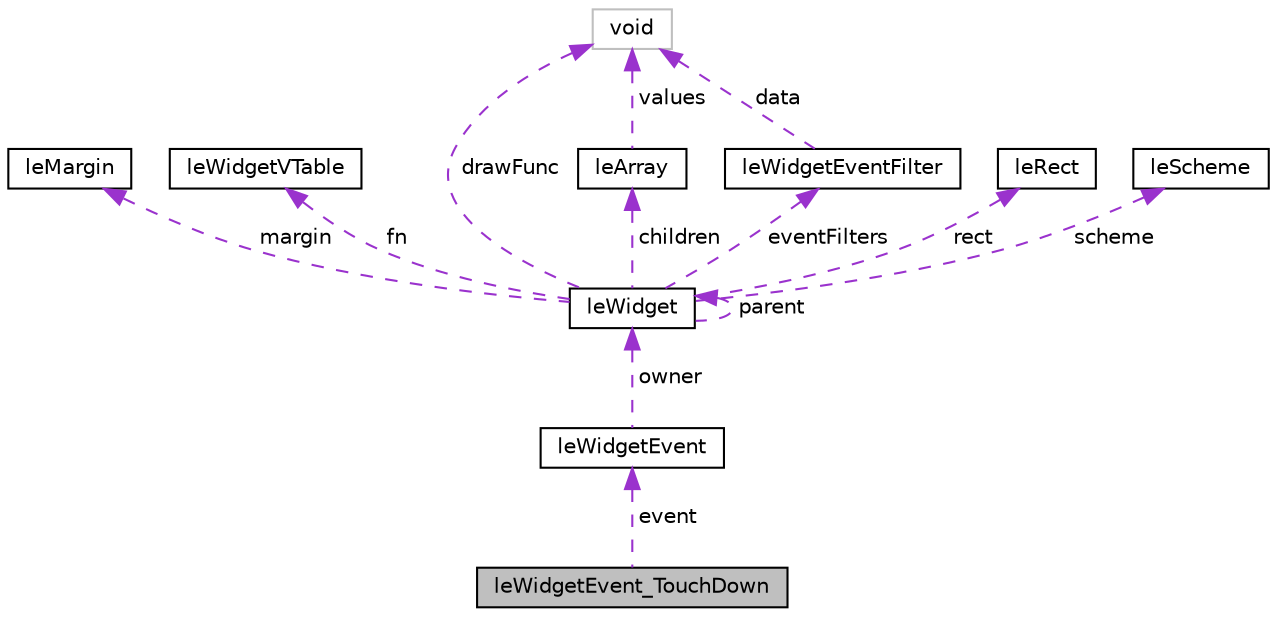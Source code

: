 digraph "leWidgetEvent_TouchDown"
{
 // LATEX_PDF_SIZE
  edge [fontname="Helvetica",fontsize="10",labelfontname="Helvetica",labelfontsize="10"];
  node [fontname="Helvetica",fontsize="10",shape=record];
  Node1 [label="leWidgetEvent_TouchDown",height=0.2,width=0.4,color="black", fillcolor="grey75", style="filled", fontcolor="black",tooltip=" "];
  Node2 -> Node1 [dir="back",color="darkorchid3",fontsize="10",style="dashed",label=" event" ,fontname="Helvetica"];
  Node2 [label="leWidgetEvent",height=0.2,width=0.4,color="black", fillcolor="white", style="filled",URL="$structle_widget_event.html",tooltip=" "];
  Node3 -> Node2 [dir="back",color="darkorchid3",fontsize="10",style="dashed",label=" owner" ,fontname="Helvetica"];
  Node3 [label="leWidget",height=0.2,width=0.4,color="black", fillcolor="white", style="filled",URL="$structle_widget.html",tooltip=" "];
  Node4 -> Node3 [dir="back",color="darkorchid3",fontsize="10",style="dashed",label=" margin" ,fontname="Helvetica"];
  Node4 [label="leMargin",height=0.2,width=0.4,color="black", fillcolor="white", style="filled",URL="$structle_margin.html",tooltip=" "];
  Node3 -> Node3 [dir="back",color="darkorchid3",fontsize="10",style="dashed",label=" parent" ,fontname="Helvetica"];
  Node5 -> Node3 [dir="back",color="darkorchid3",fontsize="10",style="dashed",label=" fn" ,fontname="Helvetica"];
  Node5 [label="leWidgetVTable",height=0.2,width=0.4,color="black", fillcolor="white", style="filled",URL="$structle_widget_v_table.html",tooltip=" "];
  Node6 -> Node3 [dir="back",color="darkorchid3",fontsize="10",style="dashed",label=" drawFunc" ,fontname="Helvetica"];
  Node6 [label="void",height=0.2,width=0.4,color="grey75", fillcolor="white", style="filled",tooltip=" "];
  Node7 -> Node3 [dir="back",color="darkorchid3",fontsize="10",style="dashed",label=" children" ,fontname="Helvetica"];
  Node7 [label="leArray",height=0.2,width=0.4,color="black", fillcolor="white", style="filled",URL="$structle_array.html",tooltip=" "];
  Node6 -> Node7 [dir="back",color="darkorchid3",fontsize="10",style="dashed",label=" values" ,fontname="Helvetica"];
  Node8 -> Node3 [dir="back",color="darkorchid3",fontsize="10",style="dashed",label=" rect" ,fontname="Helvetica"];
  Node8 [label="leRect",height=0.2,width=0.4,color="black", fillcolor="white", style="filled",URL="$structle_rect.html",tooltip=" "];
  Node9 -> Node3 [dir="back",color="darkorchid3",fontsize="10",style="dashed",label=" scheme" ,fontname="Helvetica"];
  Node9 [label="leScheme",height=0.2,width=0.4,color="black", fillcolor="white", style="filled",URL="$structle_scheme.html",tooltip=" "];
  Node10 -> Node3 [dir="back",color="darkorchid3",fontsize="10",style="dashed",label=" eventFilters" ,fontname="Helvetica"];
  Node10 [label="leWidgetEventFilter",height=0.2,width=0.4,color="black", fillcolor="white", style="filled",URL="$structle_widget_event_filter.html",tooltip=" "];
  Node6 -> Node10 [dir="back",color="darkorchid3",fontsize="10",style="dashed",label=" data" ,fontname="Helvetica"];
}
